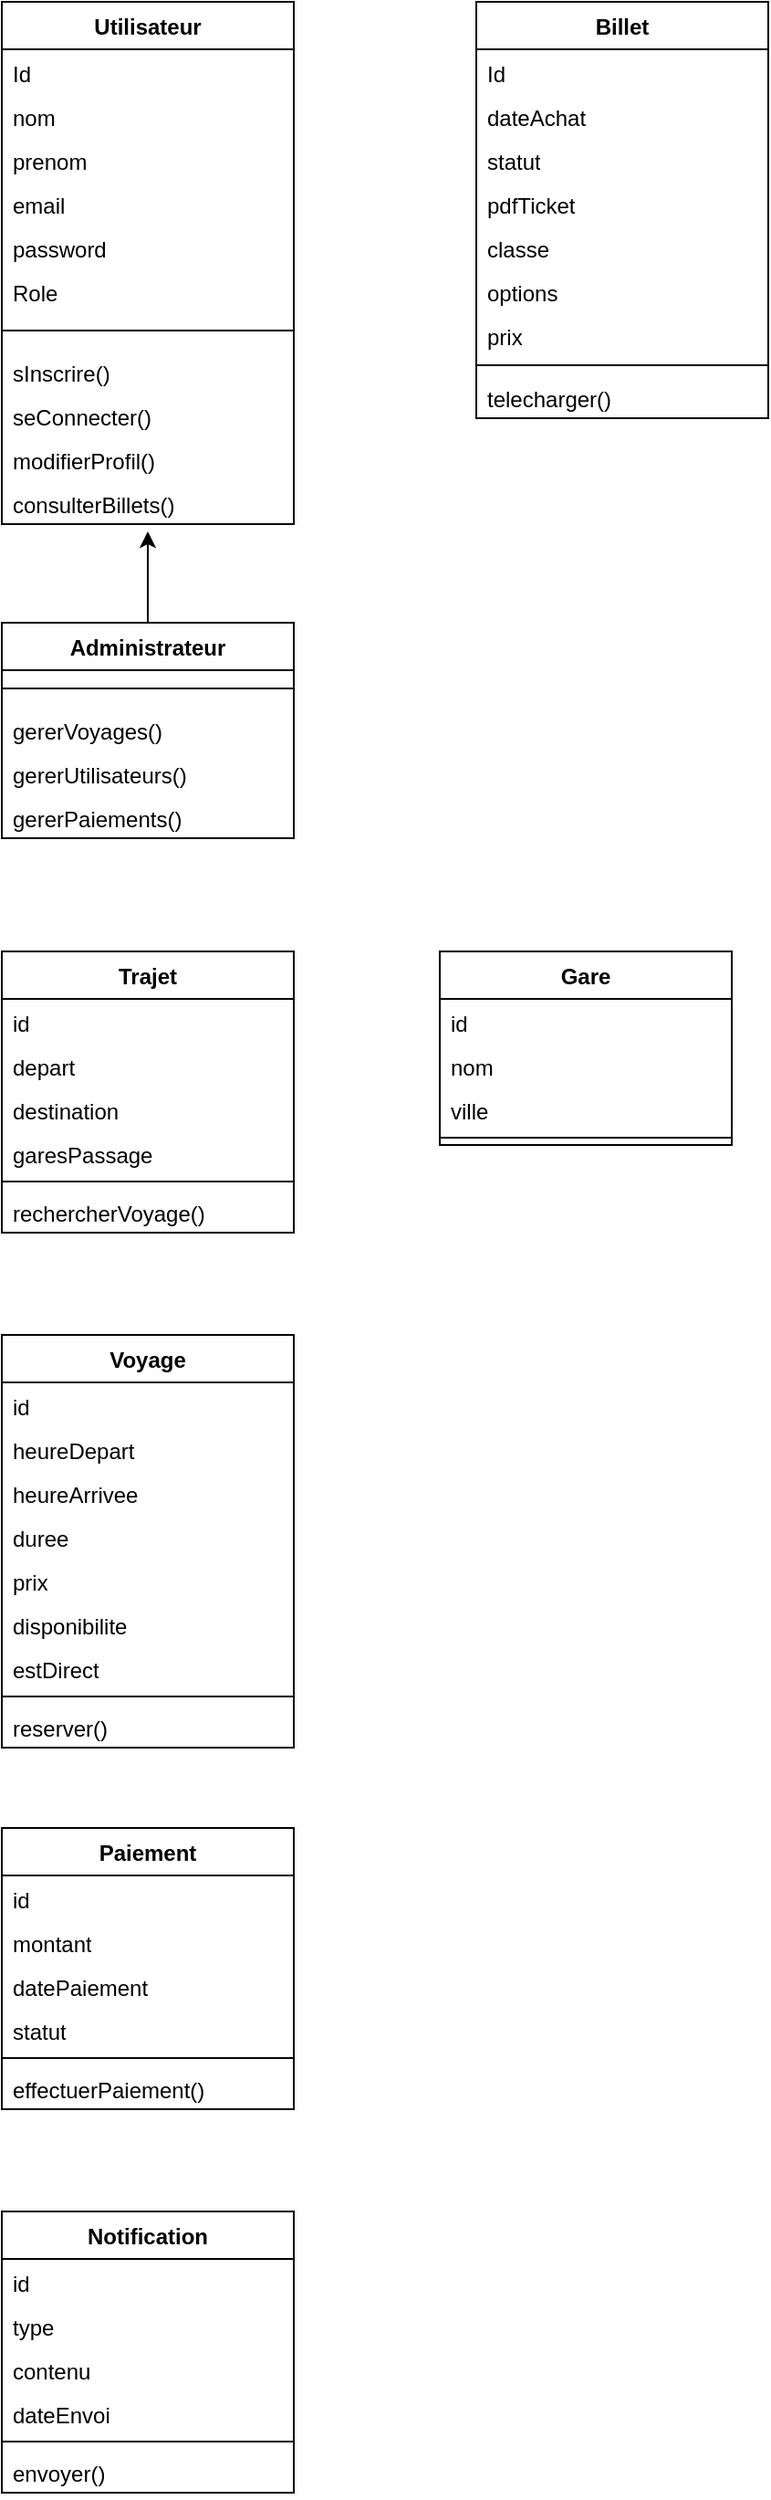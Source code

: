 <mxfile version="26.2.14">
  <diagram name="Page-1" id="KpcabEfEHV0E6AKQtrF4">
    <mxGraphModel grid="1" page="1" gridSize="10" guides="1" tooltips="1" connect="1" arrows="1" fold="1" pageScale="1" pageWidth="827" pageHeight="1169" math="0" shadow="0">
      <root>
        <mxCell id="0" />
        <mxCell id="1" parent="0" />
        <mxCell id="S8Zn1gQlk3IHiHxaRzsu-2" value="Utilisateur" style="swimlane;fontStyle=1;align=center;verticalAlign=top;childLayout=stackLayout;horizontal=1;startSize=26;horizontalStack=0;resizeParent=1;resizeParentMax=0;resizeLast=0;collapsible=1;marginBottom=0;whiteSpace=wrap;html=1;" vertex="1" parent="1">
          <mxGeometry x="-110" y="80" width="160" height="286" as="geometry" />
        </mxCell>
        <mxCell id="2rOzZyyIC6O4yIZ0nqzm-2" value="Id" style="text;strokeColor=none;fillColor=none;align=left;verticalAlign=top;spacingLeft=4;spacingRight=4;overflow=hidden;rotatable=0;points=[[0,0.5],[1,0.5]];portConstraint=eastwest;whiteSpace=wrap;html=1;" vertex="1" parent="S8Zn1gQlk3IHiHxaRzsu-2">
          <mxGeometry y="26" width="160" height="24" as="geometry" />
        </mxCell>
        <mxCell id="2rOzZyyIC6O4yIZ0nqzm-3" value="nom" style="text;strokeColor=none;fillColor=none;align=left;verticalAlign=top;spacingLeft=4;spacingRight=4;overflow=hidden;rotatable=0;points=[[0,0.5],[1,0.5]];portConstraint=eastwest;whiteSpace=wrap;html=1;" vertex="1" parent="S8Zn1gQlk3IHiHxaRzsu-2">
          <mxGeometry y="50" width="160" height="24" as="geometry" />
        </mxCell>
        <mxCell id="2rOzZyyIC6O4yIZ0nqzm-4" value="prenom" style="text;strokeColor=none;fillColor=none;align=left;verticalAlign=top;spacingLeft=4;spacingRight=4;overflow=hidden;rotatable=0;points=[[0,0.5],[1,0.5]];portConstraint=eastwest;whiteSpace=wrap;html=1;" vertex="1" parent="S8Zn1gQlk3IHiHxaRzsu-2">
          <mxGeometry y="74" width="160" height="24" as="geometry" />
        </mxCell>
        <mxCell id="S8Zn1gQlk3IHiHxaRzsu-3" value="email" style="text;strokeColor=none;fillColor=none;align=left;verticalAlign=top;spacingLeft=4;spacingRight=4;overflow=hidden;rotatable=0;points=[[0,0.5],[1,0.5]];portConstraint=eastwest;whiteSpace=wrap;html=1;" vertex="1" parent="S8Zn1gQlk3IHiHxaRzsu-2">
          <mxGeometry y="98" width="160" height="24" as="geometry" />
        </mxCell>
        <mxCell id="h1B7DnENur46_AgQTlDv-9" value="password" style="text;strokeColor=none;fillColor=none;align=left;verticalAlign=top;spacingLeft=4;spacingRight=4;overflow=hidden;rotatable=0;points=[[0,0.5],[1,0.5]];portConstraint=eastwest;whiteSpace=wrap;html=1;" vertex="1" parent="S8Zn1gQlk3IHiHxaRzsu-2">
          <mxGeometry y="122" width="160" height="24" as="geometry" />
        </mxCell>
        <mxCell id="h1B7DnENur46_AgQTlDv-10" value="Role" style="text;strokeColor=none;fillColor=none;align=left;verticalAlign=top;spacingLeft=4;spacingRight=4;overflow=hidden;rotatable=0;points=[[0,0.5],[1,0.5]];portConstraint=eastwest;whiteSpace=wrap;html=1;" vertex="1" parent="S8Zn1gQlk3IHiHxaRzsu-2">
          <mxGeometry y="146" width="160" height="24" as="geometry" />
        </mxCell>
        <mxCell id="S8Zn1gQlk3IHiHxaRzsu-4" value="" style="line;strokeWidth=1;fillColor=none;align=left;verticalAlign=middle;spacingTop=-1;spacingLeft=3;spacingRight=3;rotatable=0;labelPosition=right;points=[];portConstraint=eastwest;strokeColor=inherit;" vertex="1" parent="S8Zn1gQlk3IHiHxaRzsu-2">
          <mxGeometry y="170" width="160" height="20" as="geometry" />
        </mxCell>
        <mxCell id="2rOzZyyIC6O4yIZ0nqzm-18" value="sInscrire()" style="text;strokeColor=none;fillColor=none;align=left;verticalAlign=top;spacingLeft=4;spacingRight=4;overflow=hidden;rotatable=0;points=[[0,0.5],[1,0.5]];portConstraint=eastwest;whiteSpace=wrap;html=1;" vertex="1" parent="S8Zn1gQlk3IHiHxaRzsu-2">
          <mxGeometry y="190" width="160" height="24" as="geometry" />
        </mxCell>
        <mxCell id="2rOzZyyIC6O4yIZ0nqzm-17" value="seConnecter()" style="text;strokeColor=none;fillColor=none;align=left;verticalAlign=top;spacingLeft=4;spacingRight=4;overflow=hidden;rotatable=0;points=[[0,0.5],[1,0.5]];portConstraint=eastwest;whiteSpace=wrap;html=1;" vertex="1" parent="S8Zn1gQlk3IHiHxaRzsu-2">
          <mxGeometry y="214" width="160" height="24" as="geometry" />
        </mxCell>
        <mxCell id="2rOzZyyIC6O4yIZ0nqzm-16" value="modifierProfil()" style="text;strokeColor=none;fillColor=none;align=left;verticalAlign=top;spacingLeft=4;spacingRight=4;overflow=hidden;rotatable=0;points=[[0,0.5],[1,0.5]];portConstraint=eastwest;whiteSpace=wrap;html=1;" vertex="1" parent="S8Zn1gQlk3IHiHxaRzsu-2">
          <mxGeometry y="238" width="160" height="24" as="geometry" />
        </mxCell>
        <mxCell id="2rOzZyyIC6O4yIZ0nqzm-15" value="consulterBillets()" style="text;strokeColor=none;fillColor=none;align=left;verticalAlign=top;spacingLeft=4;spacingRight=4;overflow=hidden;rotatable=0;points=[[0,0.5],[1,0.5]];portConstraint=eastwest;whiteSpace=wrap;html=1;" vertex="1" parent="S8Zn1gQlk3IHiHxaRzsu-2">
          <mxGeometry y="262" width="160" height="24" as="geometry" />
        </mxCell>
        <mxCell id="h1B7DnENur46_AgQTlDv-11" value="Trajet" style="swimlane;fontStyle=1;align=center;verticalAlign=top;childLayout=stackLayout;horizontal=1;startSize=26;horizontalStack=0;resizeParent=1;resizeParentMax=0;resizeLast=0;collapsible=1;marginBottom=0;whiteSpace=wrap;html=1;" vertex="1" parent="1">
          <mxGeometry x="-110" y="600" width="160" height="154" as="geometry" />
        </mxCell>
        <mxCell id="h1B7DnENur46_AgQTlDv-12" value="id" style="text;strokeColor=none;fillColor=none;align=left;verticalAlign=top;spacingLeft=4;spacingRight=4;overflow=hidden;rotatable=0;points=[[0,0.5],[1,0.5]];portConstraint=eastwest;whiteSpace=wrap;html=1;" vertex="1" parent="h1B7DnENur46_AgQTlDv-11">
          <mxGeometry y="26" width="160" height="24" as="geometry" />
        </mxCell>
        <mxCell id="h1B7DnENur46_AgQTlDv-13" value="depart" style="text;strokeColor=none;fillColor=none;align=left;verticalAlign=top;spacingLeft=4;spacingRight=4;overflow=hidden;rotatable=0;points=[[0,0.5],[1,0.5]];portConstraint=eastwest;whiteSpace=wrap;html=1;" vertex="1" parent="h1B7DnENur46_AgQTlDv-11">
          <mxGeometry y="50" width="160" height="24" as="geometry" />
        </mxCell>
        <mxCell id="h1B7DnENur46_AgQTlDv-14" value="destination" style="text;strokeColor=none;fillColor=none;align=left;verticalAlign=top;spacingLeft=4;spacingRight=4;overflow=hidden;rotatable=0;points=[[0,0.5],[1,0.5]];portConstraint=eastwest;whiteSpace=wrap;html=1;" vertex="1" parent="h1B7DnENur46_AgQTlDv-11">
          <mxGeometry y="74" width="160" height="24" as="geometry" />
        </mxCell>
        <mxCell id="h1B7DnENur46_AgQTlDv-21" value="garesPassage" style="text;strokeColor=none;fillColor=none;align=left;verticalAlign=top;spacingLeft=4;spacingRight=4;overflow=hidden;rotatable=0;points=[[0,0.5],[1,0.5]];portConstraint=eastwest;whiteSpace=wrap;html=1;" vertex="1" parent="h1B7DnENur46_AgQTlDv-11">
          <mxGeometry y="98" width="160" height="24" as="geometry" />
        </mxCell>
        <mxCell id="h1B7DnENur46_AgQTlDv-15" value="" style="line;strokeWidth=1;fillColor=none;align=left;verticalAlign=middle;spacingTop=-1;spacingLeft=3;spacingRight=3;rotatable=0;labelPosition=right;points=[];portConstraint=eastwest;strokeColor=inherit;" vertex="1" parent="h1B7DnENur46_AgQTlDv-11">
          <mxGeometry y="122" width="160" height="8" as="geometry" />
        </mxCell>
        <mxCell id="2rOzZyyIC6O4yIZ0nqzm-33" value="rechercherVoyage()" style="text;strokeColor=none;fillColor=none;align=left;verticalAlign=top;spacingLeft=4;spacingRight=4;overflow=hidden;rotatable=0;points=[[0,0.5],[1,0.5]];portConstraint=eastwest;whiteSpace=wrap;html=1;" vertex="1" parent="h1B7DnENur46_AgQTlDv-11">
          <mxGeometry y="130" width="160" height="24" as="geometry" />
        </mxCell>
        <mxCell id="2rOzZyyIC6O4yIZ0nqzm-5" value="Billet" style="swimlane;fontStyle=1;align=center;verticalAlign=top;childLayout=stackLayout;horizontal=1;startSize=26;horizontalStack=0;resizeParent=1;resizeParentMax=0;resizeLast=0;collapsible=1;marginBottom=0;whiteSpace=wrap;html=1;" vertex="1" parent="1">
          <mxGeometry x="150" y="80" width="160" height="228" as="geometry" />
        </mxCell>
        <mxCell id="2rOzZyyIC6O4yIZ0nqzm-6" value="Id" style="text;strokeColor=none;fillColor=none;align=left;verticalAlign=top;spacingLeft=4;spacingRight=4;overflow=hidden;rotatable=0;points=[[0,0.5],[1,0.5]];portConstraint=eastwest;whiteSpace=wrap;html=1;" vertex="1" parent="2rOzZyyIC6O4yIZ0nqzm-5">
          <mxGeometry y="26" width="160" height="24" as="geometry" />
        </mxCell>
        <mxCell id="2rOzZyyIC6O4yIZ0nqzm-7" value="dateAchat" style="text;strokeColor=none;fillColor=none;align=left;verticalAlign=top;spacingLeft=4;spacingRight=4;overflow=hidden;rotatable=0;points=[[0,0.5],[1,0.5]];portConstraint=eastwest;whiteSpace=wrap;html=1;" vertex="1" parent="2rOzZyyIC6O4yIZ0nqzm-5">
          <mxGeometry y="50" width="160" height="24" as="geometry" />
        </mxCell>
        <mxCell id="2rOzZyyIC6O4yIZ0nqzm-8" value="statut" style="text;strokeColor=none;fillColor=none;align=left;verticalAlign=top;spacingLeft=4;spacingRight=4;overflow=hidden;rotatable=0;points=[[0,0.5],[1,0.5]];portConstraint=eastwest;whiteSpace=wrap;html=1;" vertex="1" parent="2rOzZyyIC6O4yIZ0nqzm-5">
          <mxGeometry y="74" width="160" height="24" as="geometry" />
        </mxCell>
        <mxCell id="2rOzZyyIC6O4yIZ0nqzm-9" value="pdfTicket" style="text;strokeColor=none;fillColor=none;align=left;verticalAlign=top;spacingLeft=4;spacingRight=4;overflow=hidden;rotatable=0;points=[[0,0.5],[1,0.5]];portConstraint=eastwest;whiteSpace=wrap;html=1;" vertex="1" parent="2rOzZyyIC6O4yIZ0nqzm-5">
          <mxGeometry y="98" width="160" height="24" as="geometry" />
        </mxCell>
        <mxCell id="2rOzZyyIC6O4yIZ0nqzm-10" value="classe" style="text;strokeColor=none;fillColor=none;align=left;verticalAlign=top;spacingLeft=4;spacingRight=4;overflow=hidden;rotatable=0;points=[[0,0.5],[1,0.5]];portConstraint=eastwest;whiteSpace=wrap;html=1;" vertex="1" parent="2rOzZyyIC6O4yIZ0nqzm-5">
          <mxGeometry y="122" width="160" height="24" as="geometry" />
        </mxCell>
        <mxCell id="2rOzZyyIC6O4yIZ0nqzm-11" value="options" style="text;strokeColor=none;fillColor=none;align=left;verticalAlign=top;spacingLeft=4;spacingRight=4;overflow=hidden;rotatable=0;points=[[0,0.5],[1,0.5]];portConstraint=eastwest;whiteSpace=wrap;html=1;" vertex="1" parent="2rOzZyyIC6O4yIZ0nqzm-5">
          <mxGeometry y="146" width="160" height="24" as="geometry" />
        </mxCell>
        <mxCell id="2rOzZyyIC6O4yIZ0nqzm-13" value="prix" style="text;strokeColor=none;fillColor=none;align=left;verticalAlign=top;spacingLeft=4;spacingRight=4;overflow=hidden;rotatable=0;points=[[0,0.5],[1,0.5]];portConstraint=eastwest;whiteSpace=wrap;html=1;" vertex="1" parent="2rOzZyyIC6O4yIZ0nqzm-5">
          <mxGeometry y="170" width="160" height="24" as="geometry" />
        </mxCell>
        <mxCell id="2rOzZyyIC6O4yIZ0nqzm-12" value="" style="line;strokeWidth=1;fillColor=none;align=left;verticalAlign=middle;spacingTop=-1;spacingLeft=3;spacingRight=3;rotatable=0;labelPosition=right;points=[];portConstraint=eastwest;strokeColor=inherit;" vertex="1" parent="2rOzZyyIC6O4yIZ0nqzm-5">
          <mxGeometry y="194" width="160" height="10" as="geometry" />
        </mxCell>
        <mxCell id="2rOzZyyIC6O4yIZ0nqzm-14" value="telecharger()" style="text;strokeColor=none;fillColor=none;align=left;verticalAlign=top;spacingLeft=4;spacingRight=4;overflow=hidden;rotatable=0;points=[[0,0.5],[1,0.5]];portConstraint=eastwest;whiteSpace=wrap;html=1;" vertex="1" parent="2rOzZyyIC6O4yIZ0nqzm-5">
          <mxGeometry y="204" width="160" height="24" as="geometry" />
        </mxCell>
        <mxCell id="2rOzZyyIC6O4yIZ0nqzm-32" style="edgeStyle=orthogonalEdgeStyle;rounded=0;orthogonalLoop=1;jettySize=auto;html=1;" edge="1" parent="1" source="2rOzZyyIC6O4yIZ0nqzm-20">
          <mxGeometry relative="1" as="geometry">
            <mxPoint x="-30" y="370" as="targetPoint" />
          </mxGeometry>
        </mxCell>
        <mxCell id="2rOzZyyIC6O4yIZ0nqzm-20" value="Administrateur" style="swimlane;fontStyle=1;align=center;verticalAlign=top;childLayout=stackLayout;horizontal=1;startSize=26;horizontalStack=0;resizeParent=1;resizeParentMax=0;resizeLast=0;collapsible=1;marginBottom=0;whiteSpace=wrap;html=1;" vertex="1" parent="1">
          <mxGeometry x="-110" y="420" width="160" height="118" as="geometry" />
        </mxCell>
        <mxCell id="2rOzZyyIC6O4yIZ0nqzm-27" value="" style="line;strokeWidth=1;fillColor=none;align=left;verticalAlign=middle;spacingTop=-1;spacingLeft=3;spacingRight=3;rotatable=0;labelPosition=right;points=[];portConstraint=eastwest;strokeColor=inherit;" vertex="1" parent="2rOzZyyIC6O4yIZ0nqzm-20">
          <mxGeometry y="26" width="160" height="20" as="geometry" />
        </mxCell>
        <mxCell id="2rOzZyyIC6O4yIZ0nqzm-28" value="gererVoyages()" style="text;strokeColor=none;fillColor=none;align=left;verticalAlign=top;spacingLeft=4;spacingRight=4;overflow=hidden;rotatable=0;points=[[0,0.5],[1,0.5]];portConstraint=eastwest;whiteSpace=wrap;html=1;" vertex="1" parent="2rOzZyyIC6O4yIZ0nqzm-20">
          <mxGeometry y="46" width="160" height="24" as="geometry" />
        </mxCell>
        <mxCell id="2rOzZyyIC6O4yIZ0nqzm-30" value="gererUtilisateurs()" style="text;strokeColor=none;fillColor=none;align=left;verticalAlign=top;spacingLeft=4;spacingRight=4;overflow=hidden;rotatable=0;points=[[0,0.5],[1,0.5]];portConstraint=eastwest;whiteSpace=wrap;html=1;" vertex="1" parent="2rOzZyyIC6O4yIZ0nqzm-20">
          <mxGeometry y="70" width="160" height="24" as="geometry" />
        </mxCell>
        <mxCell id="2rOzZyyIC6O4yIZ0nqzm-31" value="gererPaiements()" style="text;strokeColor=none;fillColor=none;align=left;verticalAlign=top;spacingLeft=4;spacingRight=4;overflow=hidden;rotatable=0;points=[[0,0.5],[1,0.5]];portConstraint=eastwest;whiteSpace=wrap;html=1;" vertex="1" parent="2rOzZyyIC6O4yIZ0nqzm-20">
          <mxGeometry y="94" width="160" height="24" as="geometry" />
        </mxCell>
        <mxCell id="2rOzZyyIC6O4yIZ0nqzm-34" value="Gare" style="swimlane;fontStyle=1;align=center;verticalAlign=top;childLayout=stackLayout;horizontal=1;startSize=26;horizontalStack=0;resizeParent=1;resizeParentMax=0;resizeLast=0;collapsible=1;marginBottom=0;whiteSpace=wrap;html=1;" vertex="1" parent="1">
          <mxGeometry x="130" y="600" width="160" height="106" as="geometry" />
        </mxCell>
        <mxCell id="2rOzZyyIC6O4yIZ0nqzm-35" value="id" style="text;strokeColor=none;fillColor=none;align=left;verticalAlign=top;spacingLeft=4;spacingRight=4;overflow=hidden;rotatable=0;points=[[0,0.5],[1,0.5]];portConstraint=eastwest;whiteSpace=wrap;html=1;" vertex="1" parent="2rOzZyyIC6O4yIZ0nqzm-34">
          <mxGeometry y="26" width="160" height="24" as="geometry" />
        </mxCell>
        <mxCell id="2rOzZyyIC6O4yIZ0nqzm-36" value="nom" style="text;strokeColor=none;fillColor=none;align=left;verticalAlign=top;spacingLeft=4;spacingRight=4;overflow=hidden;rotatable=0;points=[[0,0.5],[1,0.5]];portConstraint=eastwest;whiteSpace=wrap;html=1;" vertex="1" parent="2rOzZyyIC6O4yIZ0nqzm-34">
          <mxGeometry y="50" width="160" height="24" as="geometry" />
        </mxCell>
        <mxCell id="2rOzZyyIC6O4yIZ0nqzm-37" value="ville" style="text;strokeColor=none;fillColor=none;align=left;verticalAlign=top;spacingLeft=4;spacingRight=4;overflow=hidden;rotatable=0;points=[[0,0.5],[1,0.5]];portConstraint=eastwest;whiteSpace=wrap;html=1;" vertex="1" parent="2rOzZyyIC6O4yIZ0nqzm-34">
          <mxGeometry y="74" width="160" height="24" as="geometry" />
        </mxCell>
        <mxCell id="2rOzZyyIC6O4yIZ0nqzm-39" value="" style="line;strokeWidth=1;fillColor=none;align=left;verticalAlign=middle;spacingTop=-1;spacingLeft=3;spacingRight=3;rotatable=0;labelPosition=right;points=[];portConstraint=eastwest;strokeColor=inherit;" vertex="1" parent="2rOzZyyIC6O4yIZ0nqzm-34">
          <mxGeometry y="98" width="160" height="8" as="geometry" />
        </mxCell>
        <mxCell id="2rOzZyyIC6O4yIZ0nqzm-41" value="Voyage" style="swimlane;fontStyle=1;align=center;verticalAlign=top;childLayout=stackLayout;horizontal=1;startSize=26;horizontalStack=0;resizeParent=1;resizeParentMax=0;resizeLast=0;collapsible=1;marginBottom=0;whiteSpace=wrap;html=1;" vertex="1" parent="1">
          <mxGeometry x="-110" y="810" width="160" height="226" as="geometry" />
        </mxCell>
        <mxCell id="2rOzZyyIC6O4yIZ0nqzm-42" value="id" style="text;strokeColor=none;fillColor=none;align=left;verticalAlign=top;spacingLeft=4;spacingRight=4;overflow=hidden;rotatable=0;points=[[0,0.5],[1,0.5]];portConstraint=eastwest;whiteSpace=wrap;html=1;" vertex="1" parent="2rOzZyyIC6O4yIZ0nqzm-41">
          <mxGeometry y="26" width="160" height="24" as="geometry" />
        </mxCell>
        <mxCell id="2rOzZyyIC6O4yIZ0nqzm-43" value="heureDepart" style="text;strokeColor=none;fillColor=none;align=left;verticalAlign=top;spacingLeft=4;spacingRight=4;overflow=hidden;rotatable=0;points=[[0,0.5],[1,0.5]];portConstraint=eastwest;whiteSpace=wrap;html=1;" vertex="1" parent="2rOzZyyIC6O4yIZ0nqzm-41">
          <mxGeometry y="50" width="160" height="24" as="geometry" />
        </mxCell>
        <mxCell id="2rOzZyyIC6O4yIZ0nqzm-44" value="heureArrivee" style="text;strokeColor=none;fillColor=none;align=left;verticalAlign=top;spacingLeft=4;spacingRight=4;overflow=hidden;rotatable=0;points=[[0,0.5],[1,0.5]];portConstraint=eastwest;whiteSpace=wrap;html=1;" vertex="1" parent="2rOzZyyIC6O4yIZ0nqzm-41">
          <mxGeometry y="74" width="160" height="24" as="geometry" />
        </mxCell>
        <mxCell id="2rOzZyyIC6O4yIZ0nqzm-48" value="duree" style="text;strokeColor=none;fillColor=none;align=left;verticalAlign=top;spacingLeft=4;spacingRight=4;overflow=hidden;rotatable=0;points=[[0,0.5],[1,0.5]];portConstraint=eastwest;whiteSpace=wrap;html=1;" vertex="1" parent="2rOzZyyIC6O4yIZ0nqzm-41">
          <mxGeometry y="98" width="160" height="24" as="geometry" />
        </mxCell>
        <mxCell id="2rOzZyyIC6O4yIZ0nqzm-45" value="prix" style="text;strokeColor=none;fillColor=none;align=left;verticalAlign=top;spacingLeft=4;spacingRight=4;overflow=hidden;rotatable=0;points=[[0,0.5],[1,0.5]];portConstraint=eastwest;whiteSpace=wrap;html=1;" vertex="1" parent="2rOzZyyIC6O4yIZ0nqzm-41">
          <mxGeometry y="122" width="160" height="24" as="geometry" />
        </mxCell>
        <mxCell id="2rOzZyyIC6O4yIZ0nqzm-49" value="disponibilite" style="text;strokeColor=none;fillColor=none;align=left;verticalAlign=top;spacingLeft=4;spacingRight=4;overflow=hidden;rotatable=0;points=[[0,0.5],[1,0.5]];portConstraint=eastwest;whiteSpace=wrap;html=1;" vertex="1" parent="2rOzZyyIC6O4yIZ0nqzm-41">
          <mxGeometry y="146" width="160" height="24" as="geometry" />
        </mxCell>
        <mxCell id="2rOzZyyIC6O4yIZ0nqzm-50" value="estDirect" style="text;strokeColor=none;fillColor=none;align=left;verticalAlign=top;spacingLeft=4;spacingRight=4;overflow=hidden;rotatable=0;points=[[0,0.5],[1,0.5]];portConstraint=eastwest;whiteSpace=wrap;html=1;" vertex="1" parent="2rOzZyyIC6O4yIZ0nqzm-41">
          <mxGeometry y="170" width="160" height="24" as="geometry" />
        </mxCell>
        <mxCell id="2rOzZyyIC6O4yIZ0nqzm-46" value="" style="line;strokeWidth=1;fillColor=none;align=left;verticalAlign=middle;spacingTop=-1;spacingLeft=3;spacingRight=3;rotatable=0;labelPosition=right;points=[];portConstraint=eastwest;strokeColor=inherit;" vertex="1" parent="2rOzZyyIC6O4yIZ0nqzm-41">
          <mxGeometry y="194" width="160" height="8" as="geometry" />
        </mxCell>
        <mxCell id="2rOzZyyIC6O4yIZ0nqzm-47" value="reserver()" style="text;strokeColor=none;fillColor=none;align=left;verticalAlign=top;spacingLeft=4;spacingRight=4;overflow=hidden;rotatable=0;points=[[0,0.5],[1,0.5]];portConstraint=eastwest;whiteSpace=wrap;html=1;" vertex="1" parent="2rOzZyyIC6O4yIZ0nqzm-41">
          <mxGeometry y="202" width="160" height="24" as="geometry" />
        </mxCell>
        <mxCell id="2rOzZyyIC6O4yIZ0nqzm-51" value="Paiement" style="swimlane;fontStyle=1;align=center;verticalAlign=top;childLayout=stackLayout;horizontal=1;startSize=26;horizontalStack=0;resizeParent=1;resizeParentMax=0;resizeLast=0;collapsible=1;marginBottom=0;whiteSpace=wrap;html=1;" vertex="1" parent="1">
          <mxGeometry x="-110" y="1080" width="160" height="154" as="geometry" />
        </mxCell>
        <mxCell id="2rOzZyyIC6O4yIZ0nqzm-52" value="id" style="text;strokeColor=none;fillColor=none;align=left;verticalAlign=top;spacingLeft=4;spacingRight=4;overflow=hidden;rotatable=0;points=[[0,0.5],[1,0.5]];portConstraint=eastwest;whiteSpace=wrap;html=1;" vertex="1" parent="2rOzZyyIC6O4yIZ0nqzm-51">
          <mxGeometry y="26" width="160" height="24" as="geometry" />
        </mxCell>
        <mxCell id="2rOzZyyIC6O4yIZ0nqzm-53" value="montant" style="text;strokeColor=none;fillColor=none;align=left;verticalAlign=top;spacingLeft=4;spacingRight=4;overflow=hidden;rotatable=0;points=[[0,0.5],[1,0.5]];portConstraint=eastwest;whiteSpace=wrap;html=1;" vertex="1" parent="2rOzZyyIC6O4yIZ0nqzm-51">
          <mxGeometry y="50" width="160" height="24" as="geometry" />
        </mxCell>
        <mxCell id="2rOzZyyIC6O4yIZ0nqzm-54" value="datePaiement" style="text;strokeColor=none;fillColor=none;align=left;verticalAlign=top;spacingLeft=4;spacingRight=4;overflow=hidden;rotatable=0;points=[[0,0.5],[1,0.5]];portConstraint=eastwest;whiteSpace=wrap;html=1;" vertex="1" parent="2rOzZyyIC6O4yIZ0nqzm-51">
          <mxGeometry y="74" width="160" height="24" as="geometry" />
        </mxCell>
        <mxCell id="2rOzZyyIC6O4yIZ0nqzm-55" value="statut" style="text;strokeColor=none;fillColor=none;align=left;verticalAlign=top;spacingLeft=4;spacingRight=4;overflow=hidden;rotatable=0;points=[[0,0.5],[1,0.5]];portConstraint=eastwest;whiteSpace=wrap;html=1;" vertex="1" parent="2rOzZyyIC6O4yIZ0nqzm-51">
          <mxGeometry y="98" width="160" height="24" as="geometry" />
        </mxCell>
        <mxCell id="2rOzZyyIC6O4yIZ0nqzm-59" value="" style="line;strokeWidth=1;fillColor=none;align=left;verticalAlign=middle;spacingTop=-1;spacingLeft=3;spacingRight=3;rotatable=0;labelPosition=right;points=[];portConstraint=eastwest;strokeColor=inherit;" vertex="1" parent="2rOzZyyIC6O4yIZ0nqzm-51">
          <mxGeometry y="122" width="160" height="8" as="geometry" />
        </mxCell>
        <mxCell id="2rOzZyyIC6O4yIZ0nqzm-60" value="effectuerPaiement()" style="text;strokeColor=none;fillColor=none;align=left;verticalAlign=top;spacingLeft=4;spacingRight=4;overflow=hidden;rotatable=0;points=[[0,0.5],[1,0.5]];portConstraint=eastwest;whiteSpace=wrap;html=1;" vertex="1" parent="2rOzZyyIC6O4yIZ0nqzm-51">
          <mxGeometry y="130" width="160" height="24" as="geometry" />
        </mxCell>
        <mxCell id="2rOzZyyIC6O4yIZ0nqzm-61" value="Notification" style="swimlane;fontStyle=1;align=center;verticalAlign=top;childLayout=stackLayout;horizontal=1;startSize=26;horizontalStack=0;resizeParent=1;resizeParentMax=0;resizeLast=0;collapsible=1;marginBottom=0;whiteSpace=wrap;html=1;" vertex="1" parent="1">
          <mxGeometry x="-110" y="1290" width="160" height="154" as="geometry" />
        </mxCell>
        <mxCell id="2rOzZyyIC6O4yIZ0nqzm-62" value="id" style="text;strokeColor=none;fillColor=none;align=left;verticalAlign=top;spacingLeft=4;spacingRight=4;overflow=hidden;rotatable=0;points=[[0,0.5],[1,0.5]];portConstraint=eastwest;whiteSpace=wrap;html=1;" vertex="1" parent="2rOzZyyIC6O4yIZ0nqzm-61">
          <mxGeometry y="26" width="160" height="24" as="geometry" />
        </mxCell>
        <mxCell id="2rOzZyyIC6O4yIZ0nqzm-63" value="type" style="text;strokeColor=none;fillColor=none;align=left;verticalAlign=top;spacingLeft=4;spacingRight=4;overflow=hidden;rotatable=0;points=[[0,0.5],[1,0.5]];portConstraint=eastwest;whiteSpace=wrap;html=1;" vertex="1" parent="2rOzZyyIC6O4yIZ0nqzm-61">
          <mxGeometry y="50" width="160" height="24" as="geometry" />
        </mxCell>
        <mxCell id="2rOzZyyIC6O4yIZ0nqzm-64" value="contenu" style="text;strokeColor=none;fillColor=none;align=left;verticalAlign=top;spacingLeft=4;spacingRight=4;overflow=hidden;rotatable=0;points=[[0,0.5],[1,0.5]];portConstraint=eastwest;whiteSpace=wrap;html=1;" vertex="1" parent="2rOzZyyIC6O4yIZ0nqzm-61">
          <mxGeometry y="74" width="160" height="24" as="geometry" />
        </mxCell>
        <mxCell id="2rOzZyyIC6O4yIZ0nqzm-65" value="dateEnvoi" style="text;strokeColor=none;fillColor=none;align=left;verticalAlign=top;spacingLeft=4;spacingRight=4;overflow=hidden;rotatable=0;points=[[0,0.5],[1,0.5]];portConstraint=eastwest;whiteSpace=wrap;html=1;" vertex="1" parent="2rOzZyyIC6O4yIZ0nqzm-61">
          <mxGeometry y="98" width="160" height="24" as="geometry" />
        </mxCell>
        <mxCell id="2rOzZyyIC6O4yIZ0nqzm-66" value="" style="line;strokeWidth=1;fillColor=none;align=left;verticalAlign=middle;spacingTop=-1;spacingLeft=3;spacingRight=3;rotatable=0;labelPosition=right;points=[];portConstraint=eastwest;strokeColor=inherit;" vertex="1" parent="2rOzZyyIC6O4yIZ0nqzm-61">
          <mxGeometry y="122" width="160" height="8" as="geometry" />
        </mxCell>
        <mxCell id="2rOzZyyIC6O4yIZ0nqzm-67" value="envoyer()" style="text;strokeColor=none;fillColor=none;align=left;verticalAlign=top;spacingLeft=4;spacingRight=4;overflow=hidden;rotatable=0;points=[[0,0.5],[1,0.5]];portConstraint=eastwest;whiteSpace=wrap;html=1;" vertex="1" parent="2rOzZyyIC6O4yIZ0nqzm-61">
          <mxGeometry y="130" width="160" height="24" as="geometry" />
        </mxCell>
      </root>
    </mxGraphModel>
  </diagram>
</mxfile>
